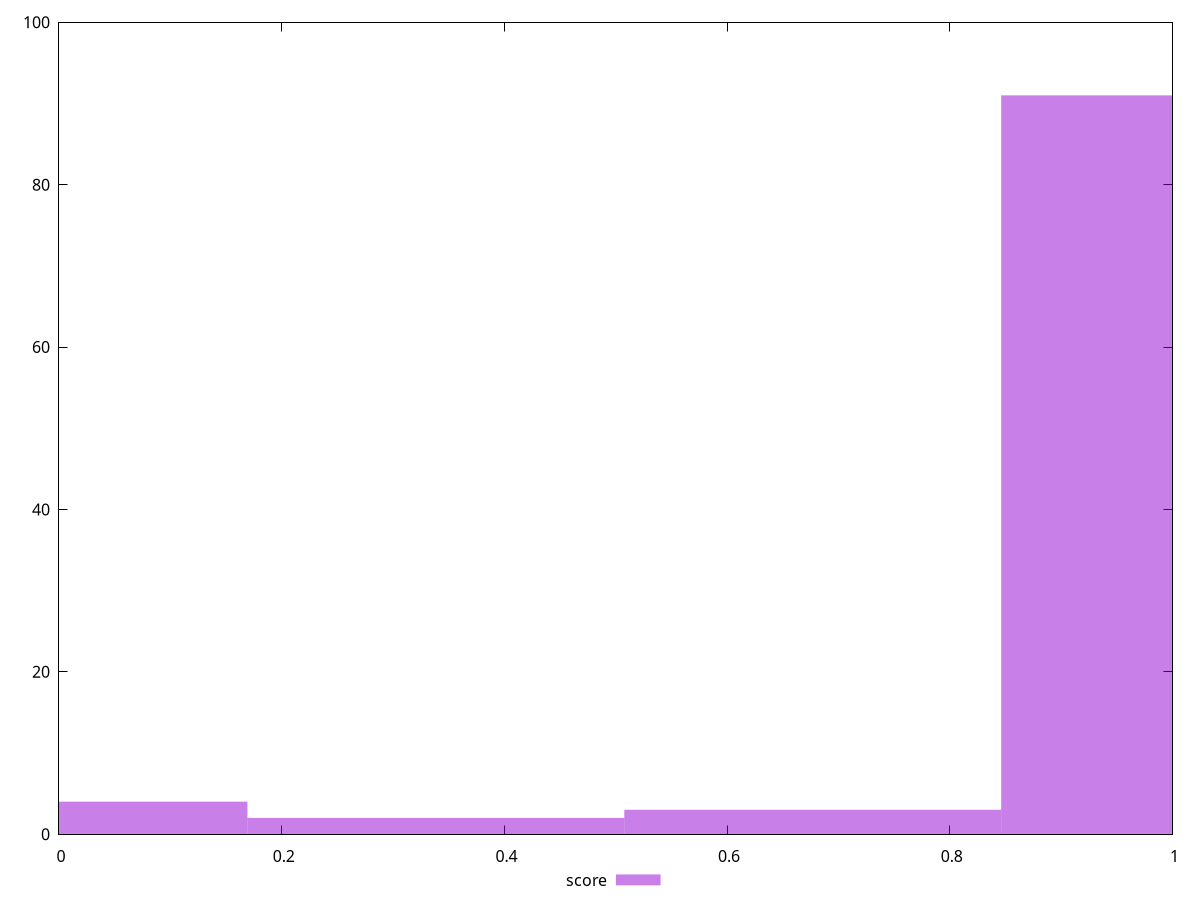reset

$score <<EOF
0 4
1.0153877575950412 91
0.3384625858650137 2
0.6769251717300274 3
EOF

set key outside below
set boxwidth 0.3384625858650137
set xrange [0:1]
set yrange [0:100]
set trange [0:100]
set style fill transparent solid 0.5 noborder
set terminal svg size 640, 490 enhanced background rgb 'white'
set output "report/report_00029_2021-02-24T13-36-40.390Z/estimated-input-latency/samples/agenda/score/histogram.svg"

plot $score title "score" with boxes

reset
